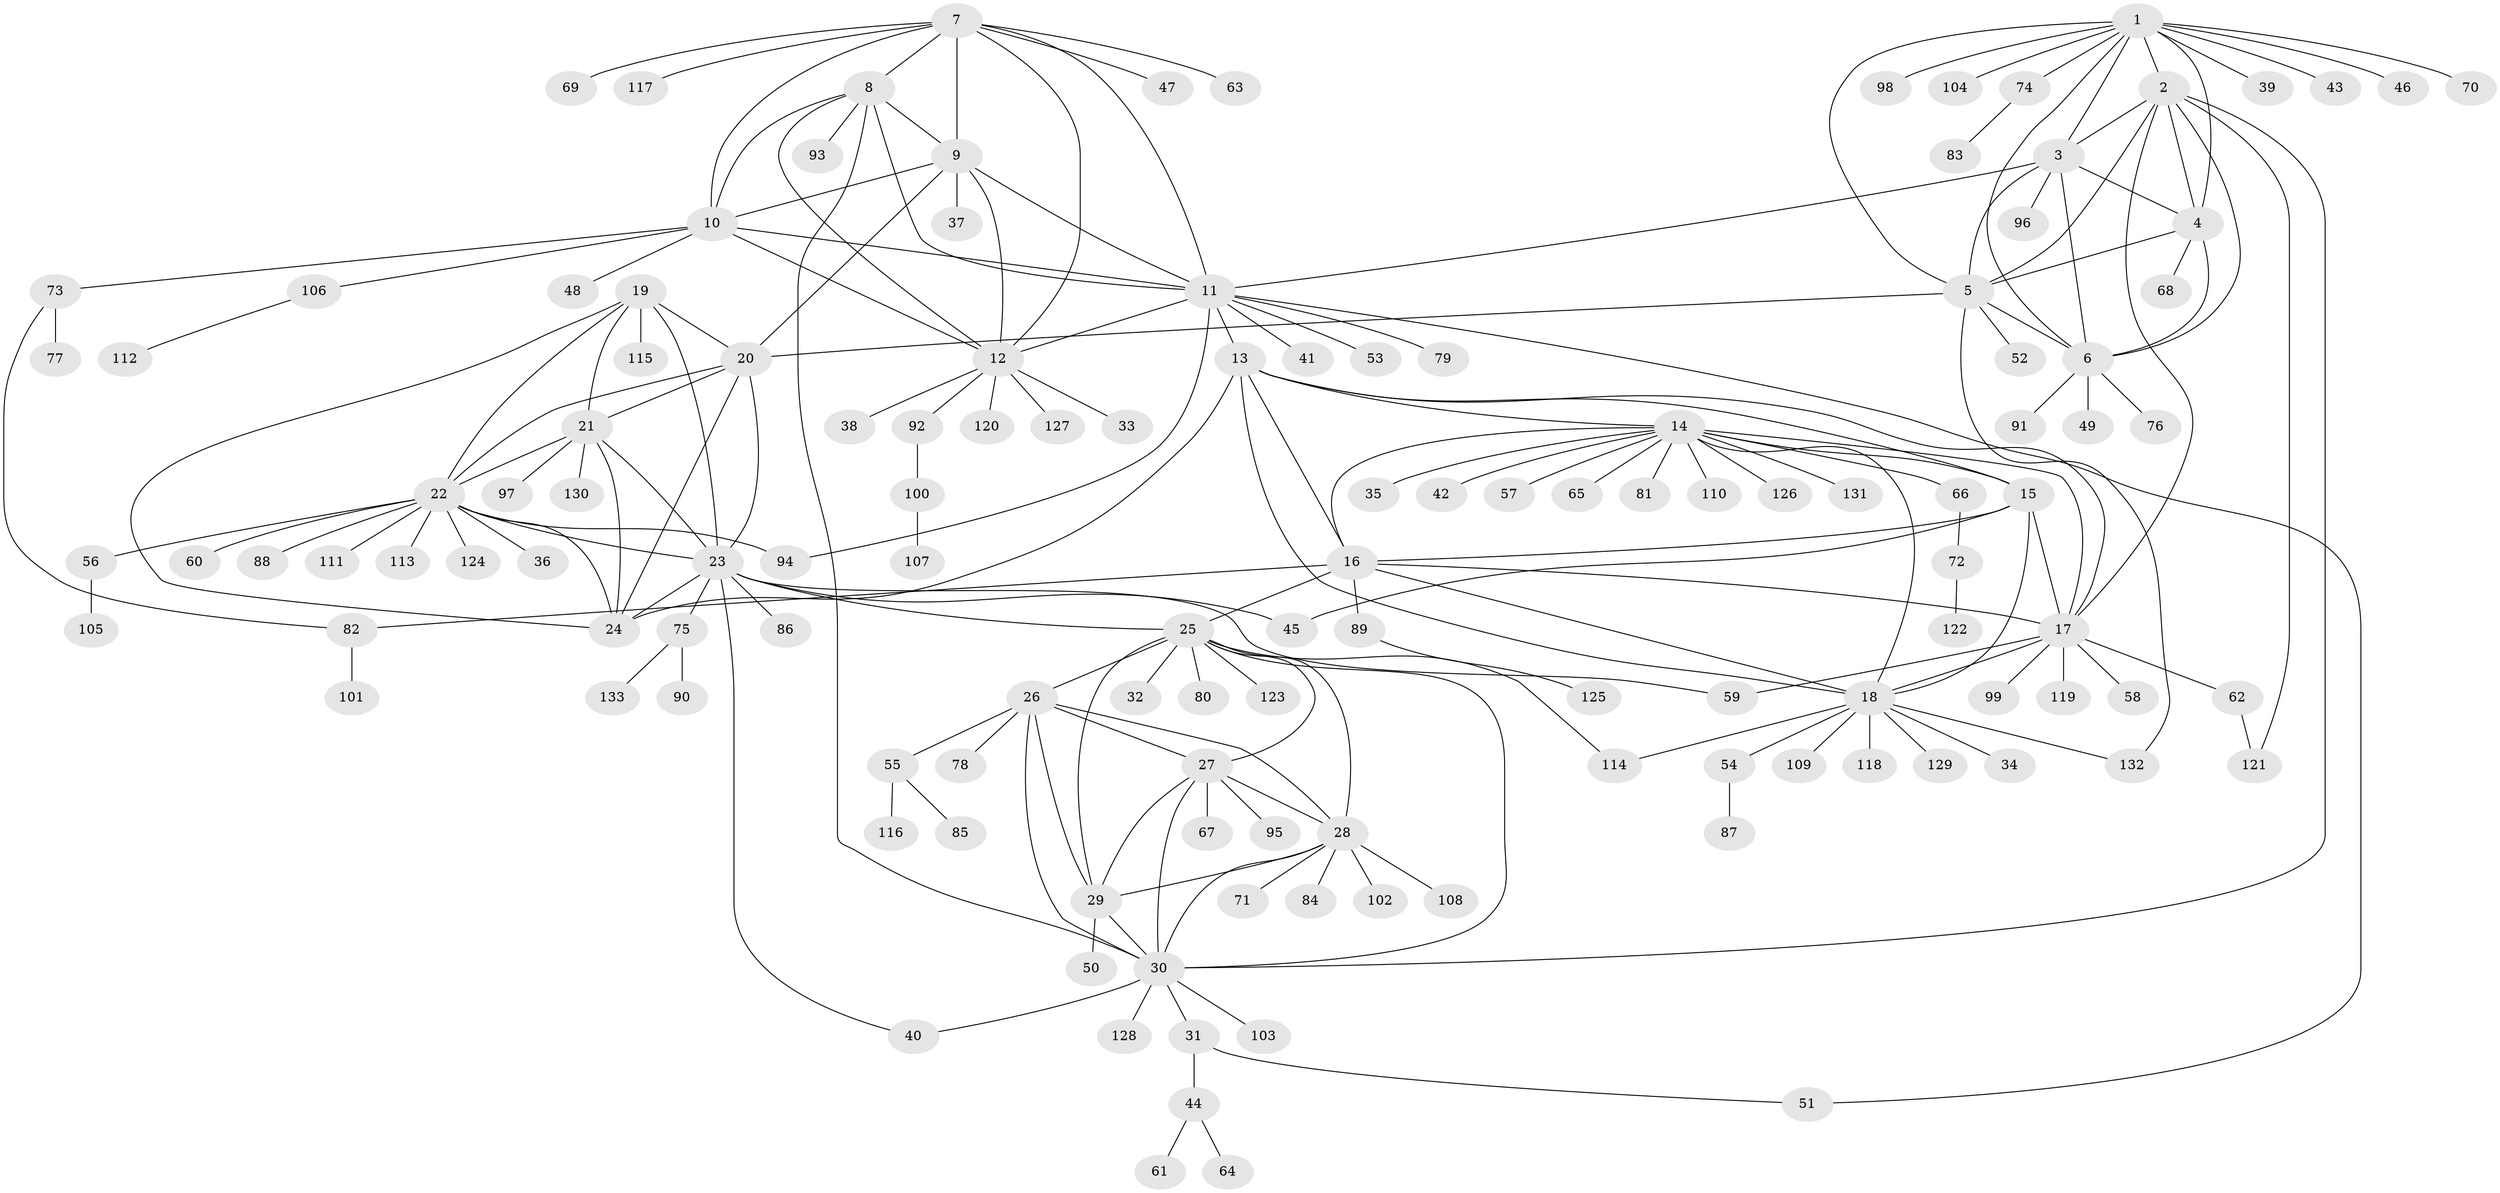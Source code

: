 // coarse degree distribution, {5: 0.045454545454545456, 6: 0.030303030303030304, 4: 0.030303030303030304, 8: 0.015151515151515152, 12: 0.015151515151515152, 1: 0.7878787878787878, 11: 0.030303030303030304, 10: 0.015151515151515152, 2: 0.015151515151515152, 17: 0.015151515151515152}
// Generated by graph-tools (version 1.1) at 2025/57/03/04/25 21:57:56]
// undirected, 133 vertices, 197 edges
graph export_dot {
graph [start="1"]
  node [color=gray90,style=filled];
  1;
  2;
  3;
  4;
  5;
  6;
  7;
  8;
  9;
  10;
  11;
  12;
  13;
  14;
  15;
  16;
  17;
  18;
  19;
  20;
  21;
  22;
  23;
  24;
  25;
  26;
  27;
  28;
  29;
  30;
  31;
  32;
  33;
  34;
  35;
  36;
  37;
  38;
  39;
  40;
  41;
  42;
  43;
  44;
  45;
  46;
  47;
  48;
  49;
  50;
  51;
  52;
  53;
  54;
  55;
  56;
  57;
  58;
  59;
  60;
  61;
  62;
  63;
  64;
  65;
  66;
  67;
  68;
  69;
  70;
  71;
  72;
  73;
  74;
  75;
  76;
  77;
  78;
  79;
  80;
  81;
  82;
  83;
  84;
  85;
  86;
  87;
  88;
  89;
  90;
  91;
  92;
  93;
  94;
  95;
  96;
  97;
  98;
  99;
  100;
  101;
  102;
  103;
  104;
  105;
  106;
  107;
  108;
  109;
  110;
  111;
  112;
  113;
  114;
  115;
  116;
  117;
  118;
  119;
  120;
  121;
  122;
  123;
  124;
  125;
  126;
  127;
  128;
  129;
  130;
  131;
  132;
  133;
  1 -- 2;
  1 -- 3;
  1 -- 4;
  1 -- 5;
  1 -- 6;
  1 -- 39;
  1 -- 43;
  1 -- 46;
  1 -- 70;
  1 -- 74;
  1 -- 98;
  1 -- 104;
  2 -- 3;
  2 -- 4;
  2 -- 5;
  2 -- 6;
  2 -- 17;
  2 -- 30;
  2 -- 121;
  3 -- 4;
  3 -- 5;
  3 -- 6;
  3 -- 11;
  3 -- 96;
  4 -- 5;
  4 -- 6;
  4 -- 68;
  5 -- 6;
  5 -- 20;
  5 -- 52;
  5 -- 132;
  6 -- 49;
  6 -- 76;
  6 -- 91;
  7 -- 8;
  7 -- 9;
  7 -- 10;
  7 -- 11;
  7 -- 12;
  7 -- 47;
  7 -- 63;
  7 -- 69;
  7 -- 117;
  8 -- 9;
  8 -- 10;
  8 -- 11;
  8 -- 12;
  8 -- 30;
  8 -- 93;
  9 -- 10;
  9 -- 11;
  9 -- 12;
  9 -- 20;
  9 -- 37;
  10 -- 11;
  10 -- 12;
  10 -- 48;
  10 -- 73;
  10 -- 106;
  11 -- 12;
  11 -- 13;
  11 -- 41;
  11 -- 51;
  11 -- 53;
  11 -- 79;
  11 -- 94;
  12 -- 33;
  12 -- 38;
  12 -- 92;
  12 -- 120;
  12 -- 127;
  13 -- 14;
  13 -- 15;
  13 -- 16;
  13 -- 17;
  13 -- 18;
  13 -- 24;
  14 -- 15;
  14 -- 16;
  14 -- 17;
  14 -- 18;
  14 -- 35;
  14 -- 42;
  14 -- 57;
  14 -- 65;
  14 -- 66;
  14 -- 81;
  14 -- 110;
  14 -- 126;
  14 -- 131;
  15 -- 16;
  15 -- 17;
  15 -- 18;
  15 -- 45;
  16 -- 17;
  16 -- 18;
  16 -- 25;
  16 -- 82;
  16 -- 89;
  17 -- 18;
  17 -- 58;
  17 -- 59;
  17 -- 62;
  17 -- 99;
  17 -- 119;
  18 -- 34;
  18 -- 54;
  18 -- 109;
  18 -- 114;
  18 -- 118;
  18 -- 129;
  18 -- 132;
  19 -- 20;
  19 -- 21;
  19 -- 22;
  19 -- 23;
  19 -- 24;
  19 -- 115;
  20 -- 21;
  20 -- 22;
  20 -- 23;
  20 -- 24;
  21 -- 22;
  21 -- 23;
  21 -- 24;
  21 -- 97;
  21 -- 130;
  22 -- 23;
  22 -- 24;
  22 -- 36;
  22 -- 56;
  22 -- 60;
  22 -- 88;
  22 -- 94;
  22 -- 111;
  22 -- 113;
  22 -- 124;
  23 -- 24;
  23 -- 25;
  23 -- 40;
  23 -- 45;
  23 -- 59;
  23 -- 75;
  23 -- 86;
  25 -- 26;
  25 -- 27;
  25 -- 28;
  25 -- 29;
  25 -- 30;
  25 -- 32;
  25 -- 80;
  25 -- 114;
  25 -- 123;
  26 -- 27;
  26 -- 28;
  26 -- 29;
  26 -- 30;
  26 -- 55;
  26 -- 78;
  27 -- 28;
  27 -- 29;
  27 -- 30;
  27 -- 67;
  27 -- 95;
  28 -- 29;
  28 -- 30;
  28 -- 71;
  28 -- 84;
  28 -- 102;
  28 -- 108;
  29 -- 30;
  29 -- 50;
  30 -- 31;
  30 -- 40;
  30 -- 103;
  30 -- 128;
  31 -- 44;
  31 -- 51;
  44 -- 61;
  44 -- 64;
  54 -- 87;
  55 -- 85;
  55 -- 116;
  56 -- 105;
  62 -- 121;
  66 -- 72;
  72 -- 122;
  73 -- 77;
  73 -- 82;
  74 -- 83;
  75 -- 90;
  75 -- 133;
  82 -- 101;
  89 -- 125;
  92 -- 100;
  100 -- 107;
  106 -- 112;
}
